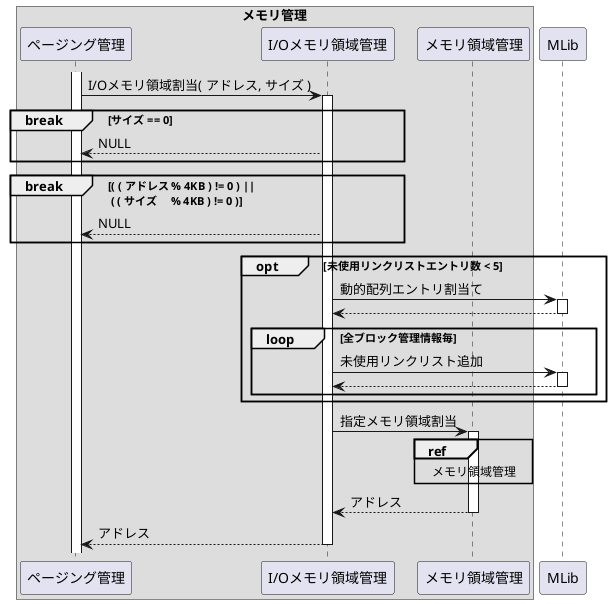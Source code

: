 @startuml

box "メモリ管理"
    participant "ページング管理"    as page
    participant "I/Oメモリ領域管理" as io
    participant "メモリ領域管理"    as area
end box
participant "MLib" as mlib

activate page

page -> io: I/Oメモリ領域割当( アドレス, サイズ )
activate io

break サイズ == 0
    page <-- io: NULL
end break

break ( ( アドレス % 4KB ) != 0 ) ||\n ( ( サイズ　 % 4KB ) != 0 )
    page <-- io: NULL
end break

opt 未使用リンクリストエントリ数 < 5
    io -> mlib: 動的配列エントリ割当て
    activate mlib
    io <-- mlib:
    deactivate mlib

    loop 全ブロック管理情報毎
        io -> mlib: 未使用リンクリスト追加
        activate mlib
        io <-- mlib:
        deactivate mlib
    end loop
end opt

io -> area: 指定メモリ領域割当
activate area

ref over area: メモリ領域管理

io <-- area: アドレス
deactivate area

page <-- io: アドレス
deactivate io

@enduml
